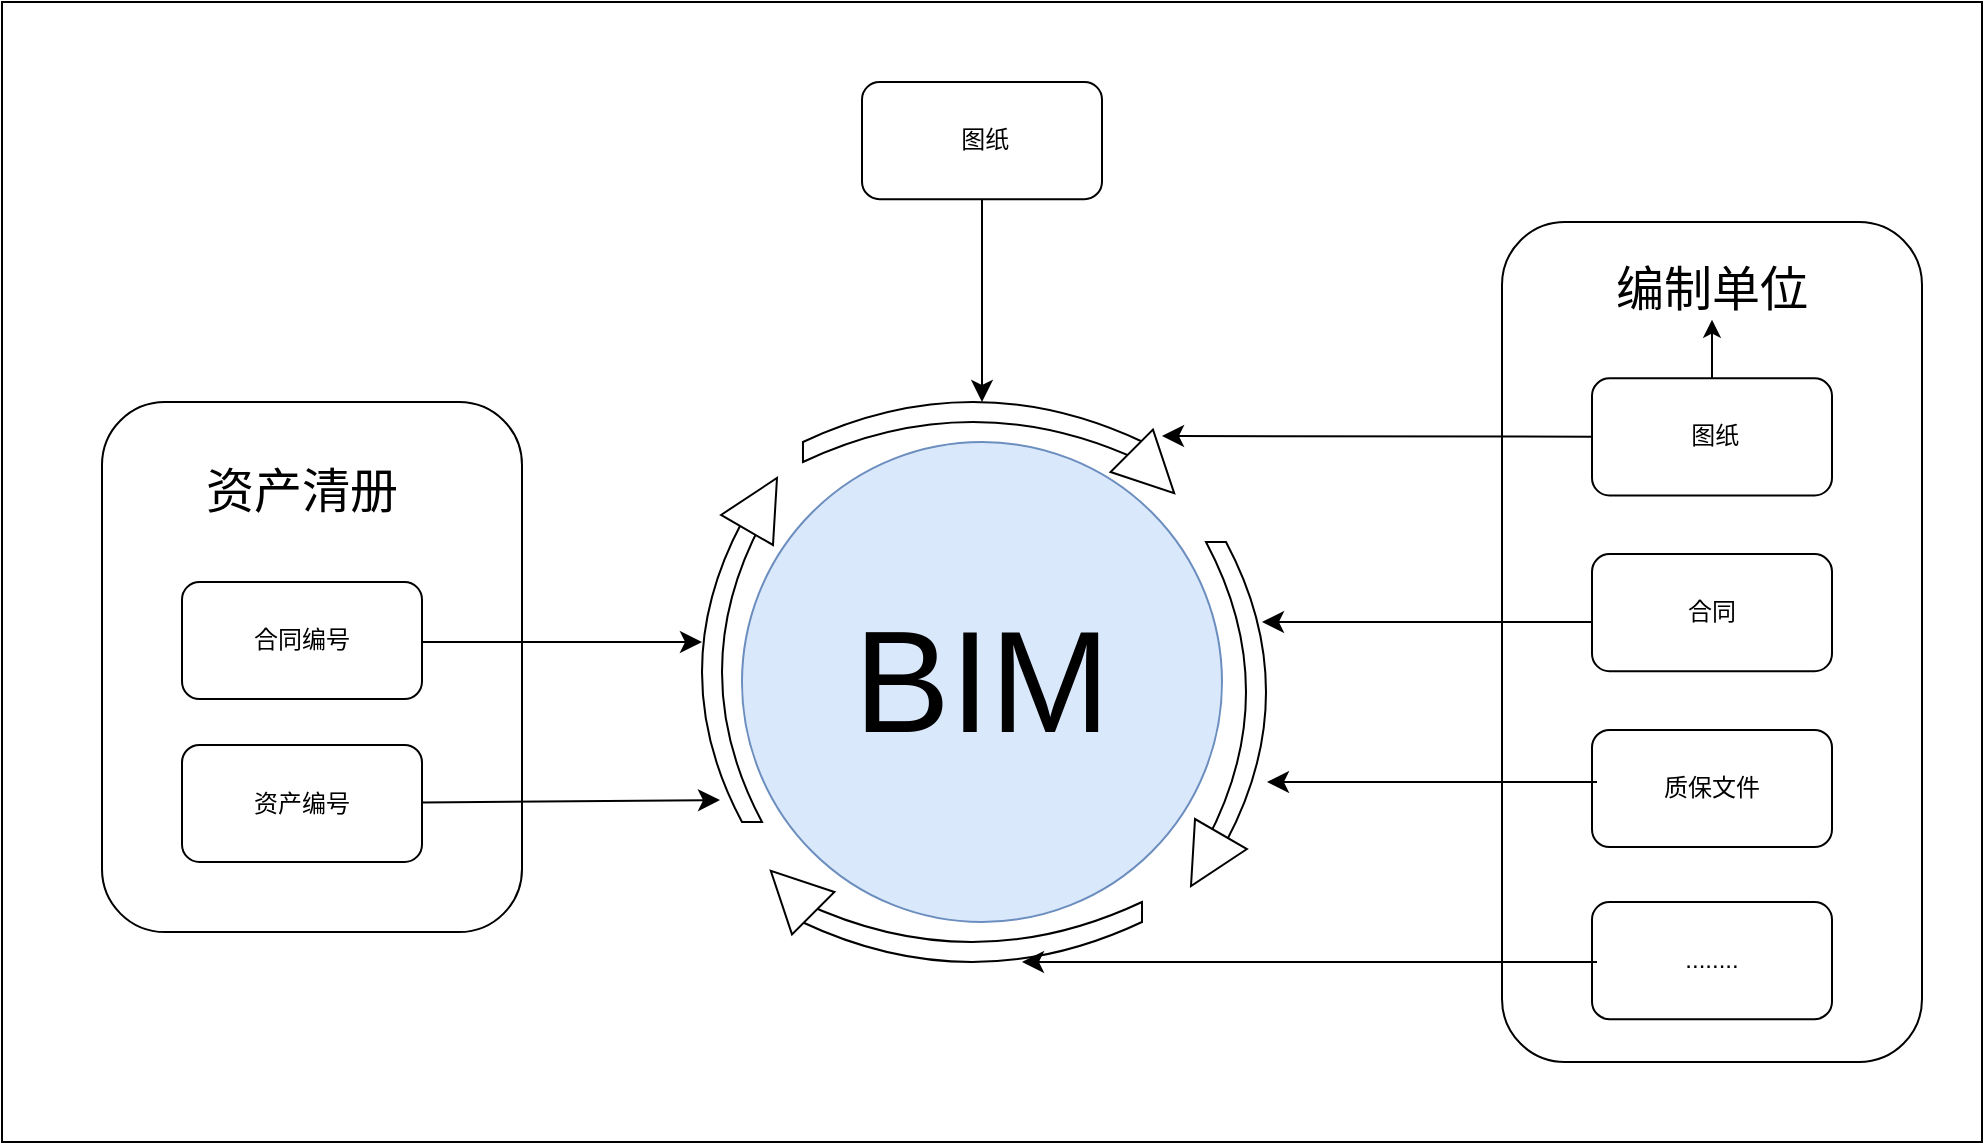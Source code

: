 <mxfile version="22.1.16" type="github">
  <diagram name="Page-1" id="8378b5f6-a2b2-b727-a746-972ab9d02e00">
    <mxGraphModel dx="1434" dy="796" grid="1" gridSize="10" guides="1" tooltips="1" connect="0" arrows="1" fold="1" page="1" pageScale="1.5" pageWidth="1169" pageHeight="827" background="none" math="0" shadow="0">
      <root>
        <mxCell id="0" />
        <mxCell id="1" parent="0" />
        <mxCell id="OLoWI3iI-ePf6NdJPscN-29" value="" style="rounded=0;whiteSpace=wrap;html=1;fontSize=16;" parent="1" vertex="1">
          <mxGeometry x="220" y="130" width="990" height="570" as="geometry" />
        </mxCell>
        <mxCell id="6BtHr6WkR_4dcz4BgIkC-278" value="&lt;font style=&quot;font-size: 72px;&quot;&gt;BIM&lt;/font&gt;" style="ellipse;whiteSpace=wrap;html=1;aspect=fixed;fillColor=#dae8fc;strokeColor=#6c8ebf;" parent="1" vertex="1">
          <mxGeometry x="590" y="350" width="240" height="240" as="geometry" />
        </mxCell>
        <mxCell id="6BtHr6WkR_4dcz4BgIkC-284" value="" style="group" parent="1" vertex="1" connectable="0">
          <mxGeometry x="970" y="240" width="210" height="420" as="geometry" />
        </mxCell>
        <mxCell id="6BtHr6WkR_4dcz4BgIkC-283" value="" style="rounded=1;whiteSpace=wrap;html=1;" parent="6BtHr6WkR_4dcz4BgIkC-284" vertex="1">
          <mxGeometry width="210" height="420" as="geometry" />
        </mxCell>
        <mxCell id="6BtHr6WkR_4dcz4BgIkC-296" value="" style="edgeStyle=orthogonalEdgeStyle;rounded=0;orthogonalLoop=1;jettySize=auto;html=1;" parent="6BtHr6WkR_4dcz4BgIkC-284" source="6BtHr6WkR_4dcz4BgIkC-282" target="6BtHr6WkR_4dcz4BgIkC-285" edge="1">
          <mxGeometry relative="1" as="geometry" />
        </mxCell>
        <mxCell id="6BtHr6WkR_4dcz4BgIkC-282" value="&amp;nbsp;图纸" style="rounded=1;whiteSpace=wrap;html=1;" parent="6BtHr6WkR_4dcz4BgIkC-284" vertex="1">
          <mxGeometry x="45" y="78.14" width="120" height="58.605" as="geometry" />
        </mxCell>
        <mxCell id="6BtHr6WkR_4dcz4BgIkC-280" value="合同" style="rounded=1;whiteSpace=wrap;html=1;" parent="6BtHr6WkR_4dcz4BgIkC-284" vertex="1">
          <mxGeometry x="45" y="166.047" width="120" height="58.605" as="geometry" />
        </mxCell>
        <mxCell id="6BtHr6WkR_4dcz4BgIkC-281" value="质保文件" style="rounded=1;whiteSpace=wrap;html=1;" parent="6BtHr6WkR_4dcz4BgIkC-284" vertex="1">
          <mxGeometry x="45" y="253.953" width="120" height="58.605" as="geometry" />
        </mxCell>
        <mxCell id="6BtHr6WkR_4dcz4BgIkC-285" value="&lt;font style=&quot;font-size: 24px;&quot;&gt;编制单位&lt;/font&gt;" style="text;strokeColor=none;align=center;fillColor=none;html=1;verticalAlign=middle;whiteSpace=wrap;rounded=0;" parent="6BtHr6WkR_4dcz4BgIkC-284" vertex="1">
          <mxGeometry x="55" y="19.535" width="100" height="29.302" as="geometry" />
        </mxCell>
        <mxCell id="6BtHr6WkR_4dcz4BgIkC-295" value="........" style="rounded=1;whiteSpace=wrap;html=1;" parent="6BtHr6WkR_4dcz4BgIkC-284" vertex="1">
          <mxGeometry x="45" y="340.003" width="120" height="58.605" as="geometry" />
        </mxCell>
        <mxCell id="OLoWI3iI-ePf6NdJPscN-28" style="edgeStyle=none;curved=1;rounded=0;orthogonalLoop=1;jettySize=auto;html=1;fontSize=12;startSize=8;endSize=8;" parent="1" source="6BtHr6WkR_4dcz4BgIkC-292" edge="1">
          <mxGeometry relative="1" as="geometry">
            <mxPoint x="710" y="330" as="targetPoint" />
          </mxGeometry>
        </mxCell>
        <mxCell id="6BtHr6WkR_4dcz4BgIkC-292" value="&amp;nbsp;图纸" style="rounded=1;whiteSpace=wrap;html=1;" parent="1" vertex="1">
          <mxGeometry x="650.0" y="170.0" width="120" height="58.605" as="geometry" />
        </mxCell>
        <mxCell id="OLoWI3iI-ePf6NdJPscN-16" value="" style="group" parent="1" vertex="1" connectable="0">
          <mxGeometry x="570" y="360.51" width="50.49" height="179.49" as="geometry" />
        </mxCell>
        <mxCell id="OLoWI3iI-ePf6NdJPscN-2" value="" style="shape=dataStorage;whiteSpace=wrap;html=1;fixedSize=1;" parent="OLoWI3iI-ePf6NdJPscN-16" vertex="1">
          <mxGeometry y="29.49" width="30" height="150" as="geometry" />
        </mxCell>
        <mxCell id="OLoWI3iI-ePf6NdJPscN-3" value="" style="triangle;whiteSpace=wrap;html=1;rotation=-60;" parent="OLoWI3iI-ePf6NdJPscN-16" vertex="1">
          <mxGeometry x="15" y="5.49" width="30" height="30" as="geometry" />
        </mxCell>
        <mxCell id="OLoWI3iI-ePf6NdJPscN-17" value="" style="group;rotation=-180;" parent="1" vertex="1" connectable="0">
          <mxGeometry x="802" y="400.0" width="50.49" height="179.49" as="geometry" />
        </mxCell>
        <mxCell id="OLoWI3iI-ePf6NdJPscN-18" value="" style="shape=dataStorage;whiteSpace=wrap;html=1;fixedSize=1;rotation=-180;" parent="OLoWI3iI-ePf6NdJPscN-17" vertex="1">
          <mxGeometry x="20" width="30" height="150" as="geometry" />
        </mxCell>
        <mxCell id="OLoWI3iI-ePf6NdJPscN-19" value="" style="triangle;whiteSpace=wrap;html=1;rotation=-240;" parent="OLoWI3iI-ePf6NdJPscN-17" vertex="1">
          <mxGeometry x="5" y="144" width="30" height="30" as="geometry" />
        </mxCell>
        <mxCell id="OLoWI3iI-ePf6NdJPscN-20" value="" style="group" parent="1" vertex="1" connectable="0">
          <mxGeometry x="593.787" y="553.787" width="196.213" height="56.213" as="geometry" />
        </mxCell>
        <mxCell id="OLoWI3iI-ePf6NdJPscN-5" value="" style="shape=dataStorage;whiteSpace=wrap;html=1;fixedSize=1;rotation=-90;" parent="OLoWI3iI-ePf6NdJPscN-20" vertex="1">
          <mxGeometry x="96.213" y="-43.787" width="30" height="170" as="geometry" />
        </mxCell>
        <mxCell id="OLoWI3iI-ePf6NdJPscN-13" value="" style="triangle;whiteSpace=wrap;html=1;rotation=45;direction=west;" parent="OLoWI3iI-ePf6NdJPscN-20" vertex="1">
          <mxGeometry x="6.213" y="6.213" width="30" height="30" as="geometry" />
        </mxCell>
        <mxCell id="OLoWI3iI-ePf6NdJPscN-25" value="" style="group;rotation=-180;" parent="1" vertex="1" connectable="0">
          <mxGeometry x="620.487" y="329.997" width="196.213" height="56.213" as="geometry" />
        </mxCell>
        <mxCell id="OLoWI3iI-ePf6NdJPscN-26" value="" style="shape=dataStorage;whiteSpace=wrap;html=1;fixedSize=1;rotation=-270;" parent="OLoWI3iI-ePf6NdJPscN-25" vertex="1">
          <mxGeometry x="70" y="-70" width="30" height="170" as="geometry" />
        </mxCell>
        <mxCell id="OLoWI3iI-ePf6NdJPscN-27" value="" style="triangle;whiteSpace=wrap;html=1;rotation=-135;direction=west;" parent="OLoWI3iI-ePf6NdJPscN-25" vertex="1">
          <mxGeometry x="160" y="20" width="30" height="30" as="geometry" />
        </mxCell>
        <mxCell id="OLoWI3iI-ePf6NdJPscN-30" value="" style="group" parent="1" vertex="1" connectable="0">
          <mxGeometry x="270" y="330" width="210" height="265.031" as="geometry" />
        </mxCell>
        <mxCell id="6BtHr6WkR_4dcz4BgIkC-287" value="" style="rounded=1;whiteSpace=wrap;html=1;" parent="OLoWI3iI-ePf6NdJPscN-30" vertex="1">
          <mxGeometry width="210" height="265.031" as="geometry" />
        </mxCell>
        <mxCell id="6BtHr6WkR_4dcz4BgIkC-291" value="&lt;span style=&quot;font-size: 24px;&quot;&gt;资产清册&lt;/span&gt;" style="text;strokeColor=none;align=center;fillColor=none;html=1;verticalAlign=middle;whiteSpace=wrap;rounded=0;" parent="OLoWI3iI-ePf6NdJPscN-30" vertex="1">
          <mxGeometry x="50" y="29.998" width="100" height="29.277" as="geometry" />
        </mxCell>
        <mxCell id="6BtHr6WkR_4dcz4BgIkC-288" value="合同编号" style="rounded=1;whiteSpace=wrap;html=1;" parent="OLoWI3iI-ePf6NdJPscN-30" vertex="1">
          <mxGeometry x="40" y="90.001" width="120" height="58.553" as="geometry" />
        </mxCell>
        <mxCell id="6BtHr6WkR_4dcz4BgIkC-289" value="资产编号" style="rounded=1;whiteSpace=wrap;html=1;" parent="OLoWI3iI-ePf6NdJPscN-30" vertex="1">
          <mxGeometry x="40" y="171.441" width="120" height="58.553" as="geometry" />
        </mxCell>
        <mxCell id="SnBfddUTty0hGYlVjR2F-2" value="" style="endArrow=classic;html=1;rounded=0;fontSize=12;startSize=8;endSize=8;curved=1;" edge="1" parent="OLoWI3iI-ePf6NdJPscN-30">
          <mxGeometry width="50" height="50" relative="1" as="geometry">
            <mxPoint x="160" y="120" as="sourcePoint" />
            <mxPoint x="300" y="120" as="targetPoint" />
          </mxGeometry>
        </mxCell>
        <mxCell id="SnBfddUTty0hGYlVjR2F-3" value="" style="endArrow=classic;html=1;rounded=0;fontSize=12;startSize=8;endSize=8;curved=1;entryX=0.3;entryY=0.927;entryDx=0;entryDy=0;entryPerimeter=0;" edge="1" parent="1" target="OLoWI3iI-ePf6NdJPscN-2">
          <mxGeometry width="50" height="50" relative="1" as="geometry">
            <mxPoint x="430" y="530.22" as="sourcePoint" />
            <mxPoint x="570" y="530.22" as="targetPoint" />
          </mxGeometry>
        </mxCell>
        <mxCell id="SnBfddUTty0hGYlVjR2F-5" value="" style="endArrow=classic;html=1;rounded=0;fontSize=12;startSize=8;endSize=8;curved=1;" edge="1" parent="1" source="6BtHr6WkR_4dcz4BgIkC-282">
          <mxGeometry width="50" height="50" relative="1" as="geometry">
            <mxPoint x="840" y="340" as="sourcePoint" />
            <mxPoint x="800" y="347" as="targetPoint" />
          </mxGeometry>
        </mxCell>
        <mxCell id="SnBfddUTty0hGYlVjR2F-10" value="" style="endArrow=classic;html=1;rounded=0;fontSize=12;startSize=8;endSize=8;curved=1;" edge="1" parent="1">
          <mxGeometry width="50" height="50" relative="1" as="geometry">
            <mxPoint x="1015" y="440" as="sourcePoint" />
            <mxPoint x="850" y="440" as="targetPoint" />
          </mxGeometry>
        </mxCell>
        <mxCell id="SnBfddUTty0hGYlVjR2F-17" value="" style="endArrow=classic;html=1;rounded=0;fontSize=12;startSize=8;endSize=8;curved=1;" edge="1" parent="1">
          <mxGeometry width="50" height="50" relative="1" as="geometry">
            <mxPoint x="1017.49" y="520" as="sourcePoint" />
            <mxPoint x="852.49" y="520" as="targetPoint" />
          </mxGeometry>
        </mxCell>
        <mxCell id="SnBfddUTty0hGYlVjR2F-18" value="" style="endArrow=classic;html=1;rounded=0;fontSize=12;startSize=8;endSize=8;curved=1;" edge="1" parent="1">
          <mxGeometry width="50" height="50" relative="1" as="geometry">
            <mxPoint x="1017.49" y="610" as="sourcePoint" />
            <mxPoint x="730" y="610" as="targetPoint" />
          </mxGeometry>
        </mxCell>
      </root>
    </mxGraphModel>
  </diagram>
</mxfile>
